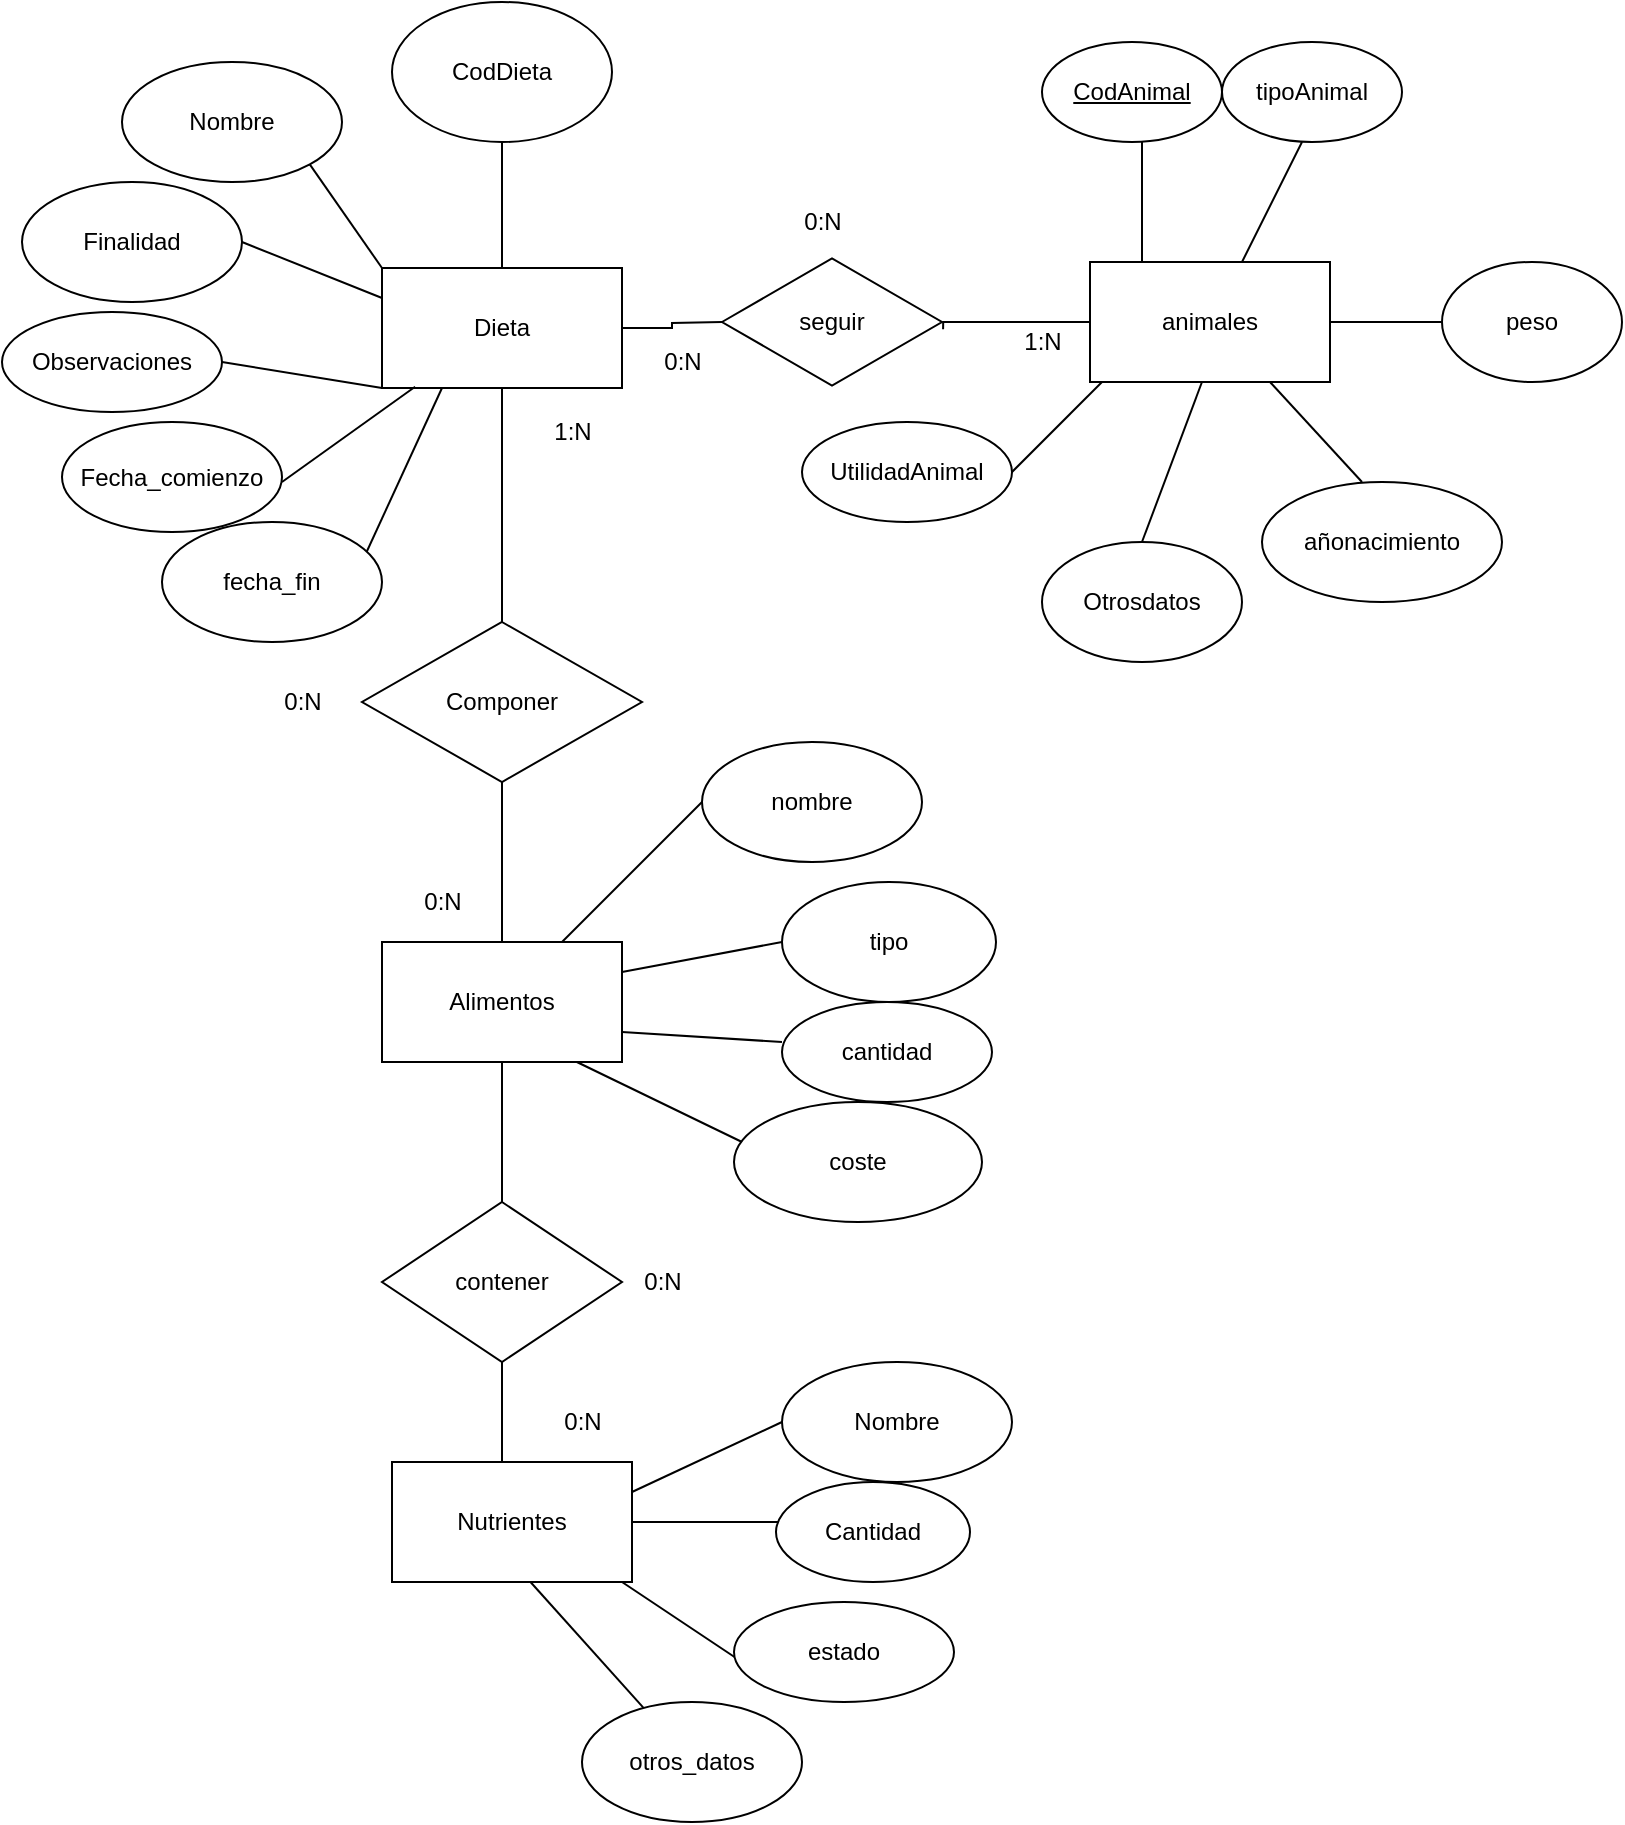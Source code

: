 <mxfile version="13.6.5">
    <diagram id="BrmAGJlboMvPjw6Oucsi" name="Page-1">
        <mxGraphModel dx="1649" dy="615" grid="1" gridSize="10" guides="1" tooltips="1" connect="1" arrows="1" fold="1" page="1" pageScale="1" pageWidth="827" pageHeight="1169" math="0" shadow="0">
            <root>
                <mxCell id="0"/>
                <mxCell id="1" parent="0"/>
                <mxCell id="9" style="edgeStyle=orthogonalEdgeStyle;rounded=0;orthogonalLoop=1;jettySize=auto;html=1;endArrow=none;endFill=0;" parent="1" source="2" edge="1">
                    <mxGeometry relative="1" as="geometry">
                        <mxPoint x="180" y="120" as="targetPoint"/>
                    </mxGeometry>
                </mxCell>
                <mxCell id="11" style="edgeStyle=orthogonalEdgeStyle;rounded=0;orthogonalLoop=1;jettySize=auto;html=1;endArrow=none;endFill=0;" parent="1" source="2" edge="1">
                    <mxGeometry relative="1" as="geometry">
                        <mxPoint x="180" y="360" as="targetPoint"/>
                    </mxGeometry>
                </mxCell>
                <mxCell id="32" style="edgeStyle=orthogonalEdgeStyle;rounded=0;orthogonalLoop=1;jettySize=auto;html=1;startArrow=none;startFill=0;endArrow=none;endFill=0;exitX=1;exitY=0.5;exitDx=0;exitDy=0;" edge="1" parent="1" source="2">
                    <mxGeometry relative="1" as="geometry">
                        <mxPoint x="290" y="210" as="targetPoint"/>
                    </mxGeometry>
                </mxCell>
                <mxCell id="2" value="Dieta" style="rounded=0;whiteSpace=wrap;html=1;" parent="1" vertex="1">
                    <mxGeometry x="120" y="183" width="120" height="60" as="geometry"/>
                </mxCell>
                <mxCell id="4" value="Finalidad" style="ellipse;whiteSpace=wrap;html=1;" parent="1" vertex="1">
                    <mxGeometry x="-60" y="140" width="110" height="60" as="geometry"/>
                </mxCell>
                <mxCell id="5" value="" style="endArrow=none;html=1;exitX=0;exitY=0;exitDx=0;exitDy=0;entryX=1;entryY=1;entryDx=0;entryDy=0;" parent="1" source="2" edge="1" target="6">
                    <mxGeometry width="50" height="50" relative="1" as="geometry">
                        <mxPoint x="90" y="180" as="sourcePoint"/>
                        <mxPoint x="100" y="110" as="targetPoint"/>
                    </mxGeometry>
                </mxCell>
                <mxCell id="6" value="Nombre" style="ellipse;whiteSpace=wrap;html=1;" parent="1" vertex="1">
                    <mxGeometry x="-10" y="80" width="110" height="60" as="geometry"/>
                </mxCell>
                <mxCell id="7" value="" style="endArrow=none;html=1;entryX=0;entryY=1;entryDx=0;entryDy=0;exitX=1;exitY=0.5;exitDx=0;exitDy=0;" parent="1" target="2" edge="1" source="8">
                    <mxGeometry width="50" height="50" relative="1" as="geometry">
                        <mxPoint x="40" y="280" as="sourcePoint"/>
                        <mxPoint x="140" y="230" as="targetPoint"/>
                    </mxGeometry>
                </mxCell>
                <mxCell id="8" value="Observaciones" style="ellipse;whiteSpace=wrap;html=1;" parent="1" vertex="1">
                    <mxGeometry x="-70" y="205" width="110" height="50" as="geometry"/>
                </mxCell>
                <mxCell id="10" value="CodDieta" style="ellipse;whiteSpace=wrap;html=1;" parent="1" vertex="1">
                    <mxGeometry x="125" y="50" width="110" height="70" as="geometry"/>
                </mxCell>
                <mxCell id="13" style="edgeStyle=orthogonalEdgeStyle;rounded=0;orthogonalLoop=1;jettySize=auto;html=1;endArrow=none;endFill=0;" parent="1" source="12" edge="1">
                    <mxGeometry relative="1" as="geometry">
                        <mxPoint x="180" y="520" as="targetPoint"/>
                    </mxGeometry>
                </mxCell>
                <mxCell id="12" value="Componer" style="rhombus;whiteSpace=wrap;html=1;" parent="1" vertex="1">
                    <mxGeometry x="110" y="360" width="140" height="80" as="geometry"/>
                </mxCell>
                <mxCell id="15" style="edgeStyle=orthogonalEdgeStyle;rounded=0;orthogonalLoop=1;jettySize=auto;html=1;endArrow=none;endFill=0;" parent="1" source="14" edge="1">
                    <mxGeometry relative="1" as="geometry">
                        <mxPoint x="180" y="650" as="targetPoint"/>
                    </mxGeometry>
                </mxCell>
                <mxCell id="14" value="Alimentos" style="rounded=0;whiteSpace=wrap;html=1;" parent="1" vertex="1">
                    <mxGeometry x="120" y="520" width="120" height="60" as="geometry"/>
                </mxCell>
                <mxCell id="17" style="edgeStyle=orthogonalEdgeStyle;rounded=0;orthogonalLoop=1;jettySize=auto;html=1;endArrow=none;endFill=0;" parent="1" source="16" edge="1">
                    <mxGeometry relative="1" as="geometry">
                        <mxPoint x="180" y="780" as="targetPoint"/>
                    </mxGeometry>
                </mxCell>
                <mxCell id="16" value="contener" style="rhombus;whiteSpace=wrap;html=1;" parent="1" vertex="1">
                    <mxGeometry x="120" y="650" width="120" height="80" as="geometry"/>
                </mxCell>
                <mxCell id="60" style="edgeStyle=orthogonalEdgeStyle;rounded=0;orthogonalLoop=1;jettySize=auto;html=1;startArrow=none;startFill=0;endArrow=none;endFill=0;" edge="1" parent="1" source="18">
                    <mxGeometry relative="1" as="geometry">
                        <mxPoint x="320" y="810" as="targetPoint"/>
                    </mxGeometry>
                </mxCell>
                <mxCell id="18" value="Nutrientes" style="rounded=0;whiteSpace=wrap;html=1;" parent="1" vertex="1">
                    <mxGeometry x="125" y="780" width="120" height="60" as="geometry"/>
                </mxCell>
                <mxCell id="24" style="edgeStyle=orthogonalEdgeStyle;rounded=0;orthogonalLoop=1;jettySize=auto;html=1;endArrow=none;endFill=0;" parent="1" source="19" edge="1">
                    <mxGeometry relative="1" as="geometry">
                        <mxPoint x="650" y="210" as="targetPoint"/>
                    </mxGeometry>
                </mxCell>
                <mxCell id="34" style="edgeStyle=orthogonalEdgeStyle;rounded=0;orthogonalLoop=1;jettySize=auto;html=1;entryX=1.005;entryY=0.555;entryDx=0;entryDy=0;entryPerimeter=0;startArrow=none;startFill=0;endArrow=none;endFill=0;" edge="1" parent="1" source="19" target="33">
                    <mxGeometry relative="1" as="geometry">
                        <Array as="points">
                            <mxPoint x="401" y="210"/>
                        </Array>
                    </mxGeometry>
                </mxCell>
                <mxCell id="19" value="animales" style="rounded=0;whiteSpace=wrap;html=1;" parent="1" vertex="1">
                    <mxGeometry x="474" y="180" width="120" height="60" as="geometry"/>
                </mxCell>
                <mxCell id="20" value="" style="endArrow=none;html=1;" parent="1" edge="1">
                    <mxGeometry width="50" height="50" relative="1" as="geometry">
                        <mxPoint x="500" y="180" as="sourcePoint"/>
                        <mxPoint x="500" y="120" as="targetPoint"/>
                    </mxGeometry>
                </mxCell>
                <mxCell id="21" value="&lt;u&gt;CodAnimal&lt;/u&gt;" style="ellipse;whiteSpace=wrap;html=1;" parent="1" vertex="1">
                    <mxGeometry x="450" y="70" width="90" height="50" as="geometry"/>
                </mxCell>
                <mxCell id="22" value="" style="endArrow=none;html=1;" parent="1" edge="1">
                    <mxGeometry width="50" height="50" relative="1" as="geometry">
                        <mxPoint x="550" y="180" as="sourcePoint"/>
                        <mxPoint x="580" y="120" as="targetPoint"/>
                    </mxGeometry>
                </mxCell>
                <mxCell id="23" value="tipoAnimal" style="ellipse;whiteSpace=wrap;html=1;" parent="1" vertex="1">
                    <mxGeometry x="540" y="70" width="90" height="50" as="geometry"/>
                </mxCell>
                <mxCell id="25" value="peso" style="ellipse;whiteSpace=wrap;html=1;" parent="1" vertex="1">
                    <mxGeometry x="650" y="180" width="90" height="60" as="geometry"/>
                </mxCell>
                <mxCell id="26" value="" style="endArrow=none;html=1;entryX=0.75;entryY=1;entryDx=0;entryDy=0;" parent="1" target="19" edge="1">
                    <mxGeometry width="50" height="50" relative="1" as="geometry">
                        <mxPoint x="610" y="290" as="sourcePoint"/>
                        <mxPoint x="600" y="240" as="targetPoint"/>
                    </mxGeometry>
                </mxCell>
                <mxCell id="27" value="añonacimiento" style="ellipse;whiteSpace=wrap;html=1;" parent="1" vertex="1">
                    <mxGeometry x="560" y="290" width="120" height="60" as="geometry"/>
                </mxCell>
                <mxCell id="28" value="" style="endArrow=none;html=1;" parent="1" edge="1">
                    <mxGeometry width="50" height="50" relative="1" as="geometry">
                        <mxPoint x="500" y="320" as="sourcePoint"/>
                        <mxPoint x="530" y="240" as="targetPoint"/>
                    </mxGeometry>
                </mxCell>
                <mxCell id="29" value="Otrosdatos" style="ellipse;whiteSpace=wrap;html=1;" parent="1" vertex="1">
                    <mxGeometry x="450" y="320" width="100" height="60" as="geometry"/>
                </mxCell>
                <mxCell id="30" value="" style="endArrow=none;html=1;" parent="1" edge="1">
                    <mxGeometry width="50" height="50" relative="1" as="geometry">
                        <mxPoint x="430" y="290" as="sourcePoint"/>
                        <mxPoint x="480" y="240" as="targetPoint"/>
                    </mxGeometry>
                </mxCell>
                <mxCell id="31" value="UtilidadAnimal" style="ellipse;whiteSpace=wrap;html=1;" parent="1" vertex="1">
                    <mxGeometry x="330" y="260" width="105" height="50" as="geometry"/>
                </mxCell>
                <mxCell id="33" value="seguir" style="html=1;whiteSpace=wrap;aspect=fixed;shape=isoRectangle;" vertex="1" parent="1">
                    <mxGeometry x="290" y="177" width="110" height="66" as="geometry"/>
                </mxCell>
                <mxCell id="35" value="0:N" style="text;html=1;align=center;verticalAlign=middle;resizable=0;points=[];autosize=1;" vertex="1" parent="1">
                    <mxGeometry x="325" y="150" width="30" height="20" as="geometry"/>
                </mxCell>
                <mxCell id="36" value="0:N" style="text;html=1;align=center;verticalAlign=middle;resizable=0;points=[];autosize=1;" vertex="1" parent="1">
                    <mxGeometry x="255" y="220" width="30" height="20" as="geometry"/>
                </mxCell>
                <mxCell id="38" value="" style="endArrow=none;html=1;entryX=0;entryY=0.25;entryDx=0;entryDy=0;exitX=1;exitY=0.5;exitDx=0;exitDy=0;" edge="1" parent="1" source="4" target="2">
                    <mxGeometry width="50" height="50" relative="1" as="geometry">
                        <mxPoint x="60" y="220" as="sourcePoint"/>
                        <mxPoint x="110" y="170" as="targetPoint"/>
                    </mxGeometry>
                </mxCell>
                <mxCell id="39" value="" style="endArrow=none;html=1;entryX=0.138;entryY=0.99;entryDx=0;entryDy=0;entryPerimeter=0;" edge="1" parent="1" target="2">
                    <mxGeometry width="50" height="50" relative="1" as="geometry">
                        <mxPoint x="70" y="290" as="sourcePoint"/>
                        <mxPoint x="160" y="250" as="targetPoint"/>
                    </mxGeometry>
                </mxCell>
                <mxCell id="40" value="Fecha_comienzo" style="ellipse;whiteSpace=wrap;html=1;" vertex="1" parent="1">
                    <mxGeometry x="-40" y="260" width="110" height="55" as="geometry"/>
                </mxCell>
                <mxCell id="41" value="" style="endArrow=none;html=1;entryX=0.25;entryY=1;entryDx=0;entryDy=0;" edge="1" parent="1" target="2">
                    <mxGeometry width="50" height="50" relative="1" as="geometry">
                        <mxPoint x="110" y="330" as="sourcePoint"/>
                        <mxPoint x="180" y="240" as="targetPoint"/>
                    </mxGeometry>
                </mxCell>
                <mxCell id="42" value="fecha_fin" style="ellipse;whiteSpace=wrap;html=1;" vertex="1" parent="1">
                    <mxGeometry x="10" y="310" width="110" height="60" as="geometry"/>
                </mxCell>
                <mxCell id="43" value="1:N" style="text;html=1;align=center;verticalAlign=middle;resizable=0;points=[];autosize=1;" vertex="1" parent="1">
                    <mxGeometry x="435" y="210" width="30" height="20" as="geometry"/>
                </mxCell>
                <mxCell id="44" value="1:N" style="text;html=1;align=center;verticalAlign=middle;resizable=0;points=[];autosize=1;" vertex="1" parent="1">
                    <mxGeometry x="200" y="255" width="30" height="20" as="geometry"/>
                </mxCell>
                <mxCell id="45" value="" style="endArrow=none;html=1;entryX=0;entryY=0.5;entryDx=0;entryDy=0;" edge="1" parent="1" source="14" target="46">
                    <mxGeometry width="50" height="50" relative="1" as="geometry">
                        <mxPoint x="240" y="560" as="sourcePoint"/>
                        <mxPoint x="310" y="500" as="targetPoint"/>
                        <Array as="points"/>
                    </mxGeometry>
                </mxCell>
                <mxCell id="46" value="nombre" style="ellipse;whiteSpace=wrap;html=1;" vertex="1" parent="1">
                    <mxGeometry x="280" y="420" width="110" height="60" as="geometry"/>
                </mxCell>
                <mxCell id="47" style="edgeStyle=orthogonalEdgeStyle;rounded=0;orthogonalLoop=1;jettySize=auto;html=1;entryX=0.75;entryY=0;entryDx=0;entryDy=0;startArrow=none;startFill=0;endArrow=none;endFill=0;" edge="1" parent="1" target="14">
                    <mxGeometry relative="1" as="geometry">
                        <mxPoint x="220" y="520" as="sourcePoint"/>
                    </mxGeometry>
                </mxCell>
                <mxCell id="48" value="" style="endArrow=none;html=1;exitX=1;exitY=0.25;exitDx=0;exitDy=0;" edge="1" parent="1" source="14">
                    <mxGeometry width="50" height="50" relative="1" as="geometry">
                        <mxPoint x="240" y="570" as="sourcePoint"/>
                        <mxPoint x="320" y="520" as="targetPoint"/>
                    </mxGeometry>
                </mxCell>
                <mxCell id="49" value="tipo" style="ellipse;whiteSpace=wrap;html=1;" vertex="1" parent="1">
                    <mxGeometry x="320" y="490" width="107" height="60" as="geometry"/>
                </mxCell>
                <mxCell id="50" value="" style="endArrow=none;html=1;exitX=1;exitY=0.75;exitDx=0;exitDy=0;" edge="1" parent="1" source="14">
                    <mxGeometry width="50" height="50" relative="1" as="geometry">
                        <mxPoint x="250" y="570" as="sourcePoint"/>
                        <mxPoint x="320" y="570" as="targetPoint"/>
                    </mxGeometry>
                </mxCell>
                <mxCell id="51" value="cantidad" style="ellipse;whiteSpace=wrap;html=1;" vertex="1" parent="1">
                    <mxGeometry x="320" y="550" width="105" height="50" as="geometry"/>
                </mxCell>
                <mxCell id="52" value="" style="endArrow=none;html=1;entryX=0.812;entryY=1;entryDx=0;entryDy=0;entryPerimeter=0;" edge="1" parent="1" target="14">
                    <mxGeometry width="50" height="50" relative="1" as="geometry">
                        <mxPoint x="300" y="620" as="sourcePoint"/>
                        <mxPoint x="230" y="590" as="targetPoint"/>
                    </mxGeometry>
                </mxCell>
                <mxCell id="53" value="coste" style="ellipse;whiteSpace=wrap;html=1;" vertex="1" parent="1">
                    <mxGeometry x="296" y="600" width="124" height="60" as="geometry"/>
                </mxCell>
                <mxCell id="54" value="0:N" style="text;html=1;align=center;verticalAlign=middle;resizable=0;points=[];autosize=1;" vertex="1" parent="1">
                    <mxGeometry x="135" y="490" width="30" height="20" as="geometry"/>
                </mxCell>
                <mxCell id="55" value="0:N" style="text;html=1;align=center;verticalAlign=middle;resizable=0;points=[];autosize=1;" vertex="1" parent="1">
                    <mxGeometry x="65" y="390" width="30" height="20" as="geometry"/>
                </mxCell>
                <mxCell id="56" value="0:N" style="text;html=1;align=center;verticalAlign=middle;resizable=0;points=[];autosize=1;" vertex="1" parent="1">
                    <mxGeometry x="245" y="680" width="30" height="20" as="geometry"/>
                </mxCell>
                <mxCell id="57" value="0:N" style="text;html=1;align=center;verticalAlign=middle;resizable=0;points=[];autosize=1;" vertex="1" parent="1">
                    <mxGeometry x="205" y="750" width="30" height="20" as="geometry"/>
                </mxCell>
                <mxCell id="58" value="" style="endArrow=none;html=1;exitX=1;exitY=0.25;exitDx=0;exitDy=0;" edge="1" parent="1" source="18">
                    <mxGeometry width="50" height="50" relative="1" as="geometry">
                        <mxPoint x="250" y="830" as="sourcePoint"/>
                        <mxPoint x="320" y="760" as="targetPoint"/>
                    </mxGeometry>
                </mxCell>
                <mxCell id="59" value="Nombre" style="ellipse;whiteSpace=wrap;html=1;" vertex="1" parent="1">
                    <mxGeometry x="320" y="730" width="115" height="60" as="geometry"/>
                </mxCell>
                <mxCell id="61" value="Cantidad" style="ellipse;whiteSpace=wrap;html=1;" vertex="1" parent="1">
                    <mxGeometry x="317" y="790" width="97" height="50" as="geometry"/>
                </mxCell>
                <mxCell id="62" value="" style="endArrow=none;html=1;" edge="1" parent="1">
                    <mxGeometry width="50" height="50" relative="1" as="geometry">
                        <mxPoint x="300" y="880" as="sourcePoint"/>
                        <mxPoint x="240" y="840" as="targetPoint"/>
                    </mxGeometry>
                </mxCell>
                <mxCell id="63" value="estado" style="ellipse;whiteSpace=wrap;html=1;" vertex="1" parent="1">
                    <mxGeometry x="296" y="850" width="110" height="50" as="geometry"/>
                </mxCell>
                <mxCell id="64" value="" style="endArrow=none;html=1;entryX=0.577;entryY=1;entryDx=0;entryDy=0;entryPerimeter=0;" edge="1" parent="1" source="65" target="18">
                    <mxGeometry width="50" height="50" relative="1" as="geometry">
                        <mxPoint x="230" y="890" as="sourcePoint"/>
                        <mxPoint x="230" y="840" as="targetPoint"/>
                    </mxGeometry>
                </mxCell>
                <mxCell id="65" value="otros_datos" style="ellipse;whiteSpace=wrap;html=1;" vertex="1" parent="1">
                    <mxGeometry x="220" y="900" width="110" height="60" as="geometry"/>
                </mxCell>
            </root>
        </mxGraphModel>
    </diagram>
</mxfile>